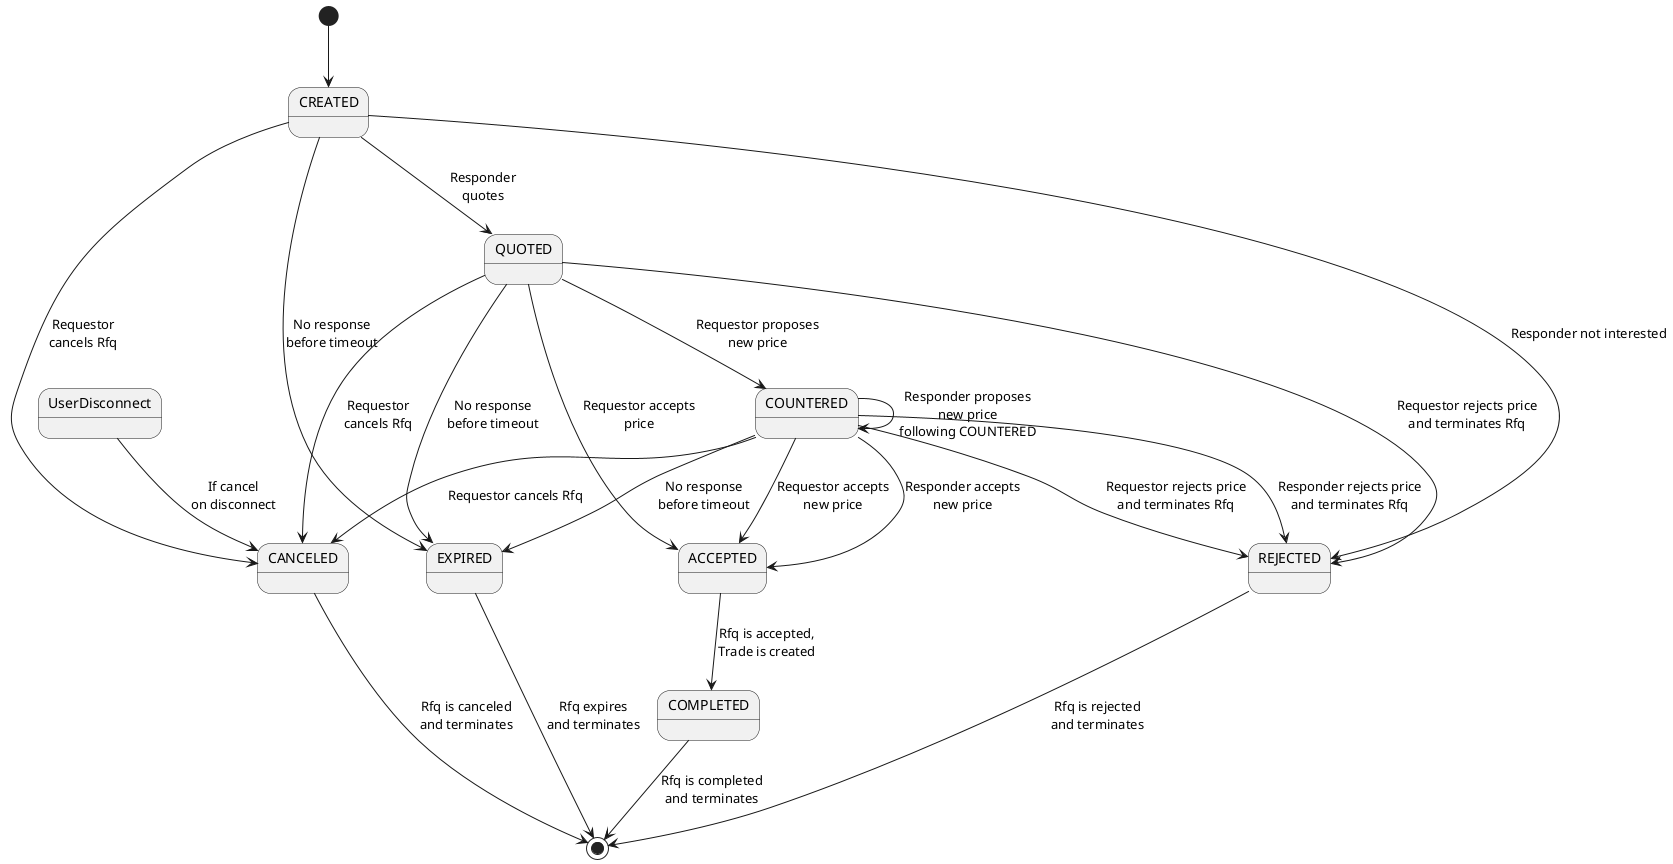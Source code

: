 @startuml
[*] --> CREATED

CREATED -> REJECTED : Responder not interested
CREATED --> QUOTED : Responder\nquotes
CREATED --> EXPIRED : No response\nbefore timeout

QUOTED --> COUNTERED : Requestor proposes\nnew price
QUOTED --> ACCEPTED : Requestor accepts\nprice
QUOTED --> REJECTED : Requestor rejects price\nand terminates Rfq
QUOTED --> EXPIRED : No response\nbefore timeout

CREATED --> CANCELED : Requestor\ncancels Rfq
QUOTED --> CANCELED : Requestor\ncancels Rfq
COUNTERED --> EXPIRED :  No response\nbefore timeout
COUNTERED --> CANCELED :  Requestor cancels Rfq
COUNTERED --> COUNTERED : Responder proposes\nnew price\nfollowing COUNTERED
COUNTERED --> ACCEPTED : Requestor accepts\nnew price
COUNTERED --> ACCEPTED : Responder accepts\nnew price
COUNTERED --> REJECTED : Requestor rejects price\nand terminates Rfq
COUNTERED --> REJECTED : Responder rejects price\nand terminates Rfq

ACCEPTED --> COMPLETED : Rfq is accepted,\nTrade is created

REJECTED --> [*] : Rfq is rejected\nand terminates
COMPLETED --> [*] : Rfq is completed\nand terminates
CANCELED --> [*] : Rfq is canceled\nand terminates
EXPIRED --> [*] : Rfq expires\nand terminates

UserDisconnect -down-> CANCELED : If cancel\non disconnect

@enduml
